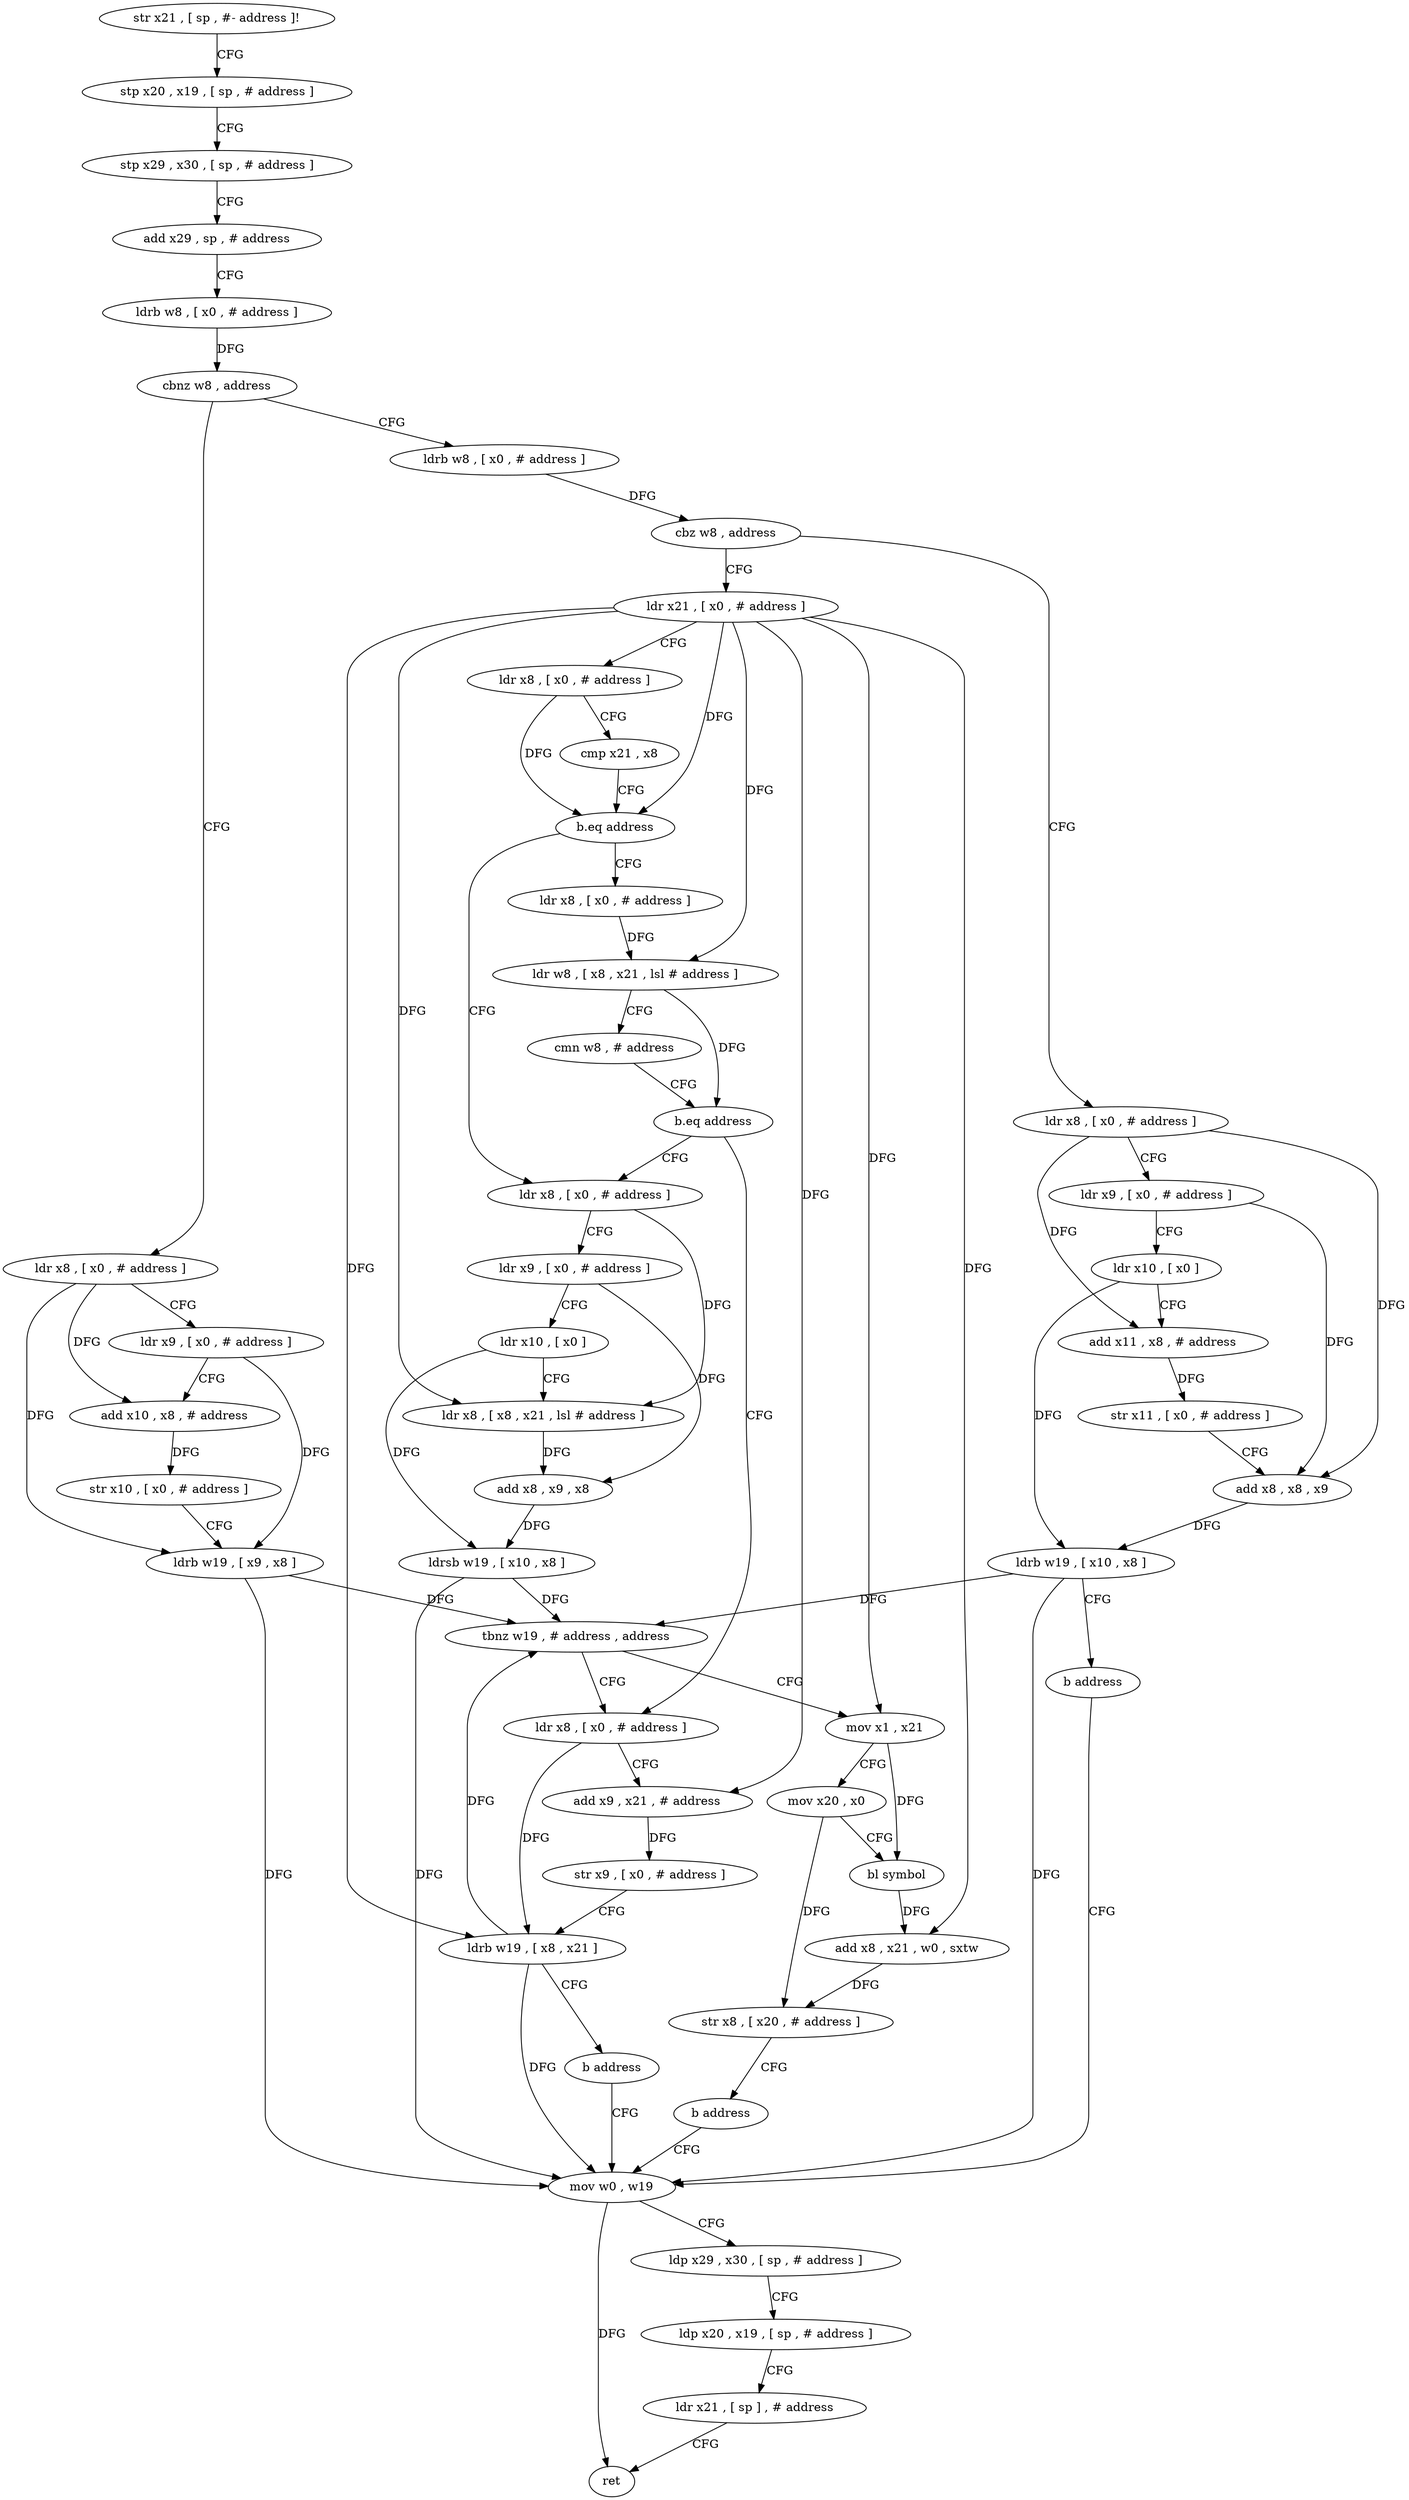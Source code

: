 digraph "func" {
"4236568" [label = "str x21 , [ sp , #- address ]!" ]
"4236572" [label = "stp x20 , x19 , [ sp , # address ]" ]
"4236576" [label = "stp x29 , x30 , [ sp , # address ]" ]
"4236580" [label = "add x29 , sp , # address" ]
"4236584" [label = "ldrb w8 , [ x0 , # address ]" ]
"4236588" [label = "cbnz w8 , address" ]
"4236632" [label = "ldrb w8 , [ x0 , # address ]" ]
"4236592" [label = "ldr x8 , [ x0 , # address ]" ]
"4236636" [label = "cbz w8 , address" ]
"4236724" [label = "ldr x8 , [ x0 , # address ]" ]
"4236640" [label = "ldr x21 , [ x0 , # address ]" ]
"4236596" [label = "ldr x9 , [ x0 , # address ]" ]
"4236600" [label = "add x10 , x8 , # address" ]
"4236604" [label = "str x10 , [ x0 , # address ]" ]
"4236608" [label = "ldrb w19 , [ x9 , x8 ]" ]
"4236612" [label = "mov w0 , w19" ]
"4236728" [label = "ldr x9 , [ x0 , # address ]" ]
"4236732" [label = "ldr x10 , [ x0 ]" ]
"4236736" [label = "add x11 , x8 , # address" ]
"4236740" [label = "str x11 , [ x0 , # address ]" ]
"4236744" [label = "add x8 , x8 , x9" ]
"4236748" [label = "ldrb w19 , [ x10 , x8 ]" ]
"4236752" [label = "b address" ]
"4236644" [label = "ldr x8 , [ x0 , # address ]" ]
"4236648" [label = "cmp x21 , x8" ]
"4236652" [label = "b.eq address" ]
"4236672" [label = "ldr x8 , [ x0 , # address ]" ]
"4236656" [label = "ldr x8 , [ x0 , # address ]" ]
"4236616" [label = "ldp x29 , x30 , [ sp , # address ]" ]
"4236620" [label = "ldp x20 , x19 , [ sp , # address ]" ]
"4236624" [label = "ldr x21 , [ sp ] , # address" ]
"4236628" [label = "ret" ]
"4236676" [label = "ldr x9 , [ x0 , # address ]" ]
"4236680" [label = "ldr x10 , [ x0 ]" ]
"4236684" [label = "ldr x8 , [ x8 , x21 , lsl # address ]" ]
"4236688" [label = "add x8 , x9 , x8" ]
"4236692" [label = "ldrsb w19 , [ x10 , x8 ]" ]
"4236696" [label = "tbnz w19 , # address , address" ]
"4236756" [label = "ldr x8 , [ x0 , # address ]" ]
"4236700" [label = "mov x1 , x21" ]
"4236660" [label = "ldr w8 , [ x8 , x21 , lsl # address ]" ]
"4236664" [label = "cmn w8 , # address" ]
"4236668" [label = "b.eq address" ]
"4236760" [label = "add x9 , x21 , # address" ]
"4236764" [label = "str x9 , [ x0 , # address ]" ]
"4236768" [label = "ldrb w19 , [ x8 , x21 ]" ]
"4236772" [label = "b address" ]
"4236704" [label = "mov x20 , x0" ]
"4236708" [label = "bl symbol" ]
"4236712" [label = "add x8 , x21 , w0 , sxtw" ]
"4236716" [label = "str x8 , [ x20 , # address ]" ]
"4236720" [label = "b address" ]
"4236568" -> "4236572" [ label = "CFG" ]
"4236572" -> "4236576" [ label = "CFG" ]
"4236576" -> "4236580" [ label = "CFG" ]
"4236580" -> "4236584" [ label = "CFG" ]
"4236584" -> "4236588" [ label = "DFG" ]
"4236588" -> "4236632" [ label = "CFG" ]
"4236588" -> "4236592" [ label = "CFG" ]
"4236632" -> "4236636" [ label = "DFG" ]
"4236592" -> "4236596" [ label = "CFG" ]
"4236592" -> "4236600" [ label = "DFG" ]
"4236592" -> "4236608" [ label = "DFG" ]
"4236636" -> "4236724" [ label = "CFG" ]
"4236636" -> "4236640" [ label = "CFG" ]
"4236724" -> "4236728" [ label = "CFG" ]
"4236724" -> "4236736" [ label = "DFG" ]
"4236724" -> "4236744" [ label = "DFG" ]
"4236640" -> "4236644" [ label = "CFG" ]
"4236640" -> "4236652" [ label = "DFG" ]
"4236640" -> "4236684" [ label = "DFG" ]
"4236640" -> "4236660" [ label = "DFG" ]
"4236640" -> "4236760" [ label = "DFG" ]
"4236640" -> "4236768" [ label = "DFG" ]
"4236640" -> "4236700" [ label = "DFG" ]
"4236640" -> "4236712" [ label = "DFG" ]
"4236596" -> "4236600" [ label = "CFG" ]
"4236596" -> "4236608" [ label = "DFG" ]
"4236600" -> "4236604" [ label = "DFG" ]
"4236604" -> "4236608" [ label = "CFG" ]
"4236608" -> "4236612" [ label = "DFG" ]
"4236608" -> "4236696" [ label = "DFG" ]
"4236612" -> "4236616" [ label = "CFG" ]
"4236612" -> "4236628" [ label = "DFG" ]
"4236728" -> "4236732" [ label = "CFG" ]
"4236728" -> "4236744" [ label = "DFG" ]
"4236732" -> "4236736" [ label = "CFG" ]
"4236732" -> "4236748" [ label = "DFG" ]
"4236736" -> "4236740" [ label = "DFG" ]
"4236740" -> "4236744" [ label = "CFG" ]
"4236744" -> "4236748" [ label = "DFG" ]
"4236748" -> "4236752" [ label = "CFG" ]
"4236748" -> "4236612" [ label = "DFG" ]
"4236748" -> "4236696" [ label = "DFG" ]
"4236752" -> "4236612" [ label = "CFG" ]
"4236644" -> "4236648" [ label = "CFG" ]
"4236644" -> "4236652" [ label = "DFG" ]
"4236648" -> "4236652" [ label = "CFG" ]
"4236652" -> "4236672" [ label = "CFG" ]
"4236652" -> "4236656" [ label = "CFG" ]
"4236672" -> "4236676" [ label = "CFG" ]
"4236672" -> "4236684" [ label = "DFG" ]
"4236656" -> "4236660" [ label = "DFG" ]
"4236616" -> "4236620" [ label = "CFG" ]
"4236620" -> "4236624" [ label = "CFG" ]
"4236624" -> "4236628" [ label = "CFG" ]
"4236676" -> "4236680" [ label = "CFG" ]
"4236676" -> "4236688" [ label = "DFG" ]
"4236680" -> "4236684" [ label = "CFG" ]
"4236680" -> "4236692" [ label = "DFG" ]
"4236684" -> "4236688" [ label = "DFG" ]
"4236688" -> "4236692" [ label = "DFG" ]
"4236692" -> "4236696" [ label = "DFG" ]
"4236692" -> "4236612" [ label = "DFG" ]
"4236696" -> "4236756" [ label = "CFG" ]
"4236696" -> "4236700" [ label = "CFG" ]
"4236756" -> "4236760" [ label = "CFG" ]
"4236756" -> "4236768" [ label = "DFG" ]
"4236700" -> "4236704" [ label = "CFG" ]
"4236700" -> "4236708" [ label = "DFG" ]
"4236660" -> "4236664" [ label = "CFG" ]
"4236660" -> "4236668" [ label = "DFG" ]
"4236664" -> "4236668" [ label = "CFG" ]
"4236668" -> "4236756" [ label = "CFG" ]
"4236668" -> "4236672" [ label = "CFG" ]
"4236760" -> "4236764" [ label = "DFG" ]
"4236764" -> "4236768" [ label = "CFG" ]
"4236768" -> "4236772" [ label = "CFG" ]
"4236768" -> "4236612" [ label = "DFG" ]
"4236768" -> "4236696" [ label = "DFG" ]
"4236772" -> "4236612" [ label = "CFG" ]
"4236704" -> "4236708" [ label = "CFG" ]
"4236704" -> "4236716" [ label = "DFG" ]
"4236708" -> "4236712" [ label = "DFG" ]
"4236712" -> "4236716" [ label = "DFG" ]
"4236716" -> "4236720" [ label = "CFG" ]
"4236720" -> "4236612" [ label = "CFG" ]
}
